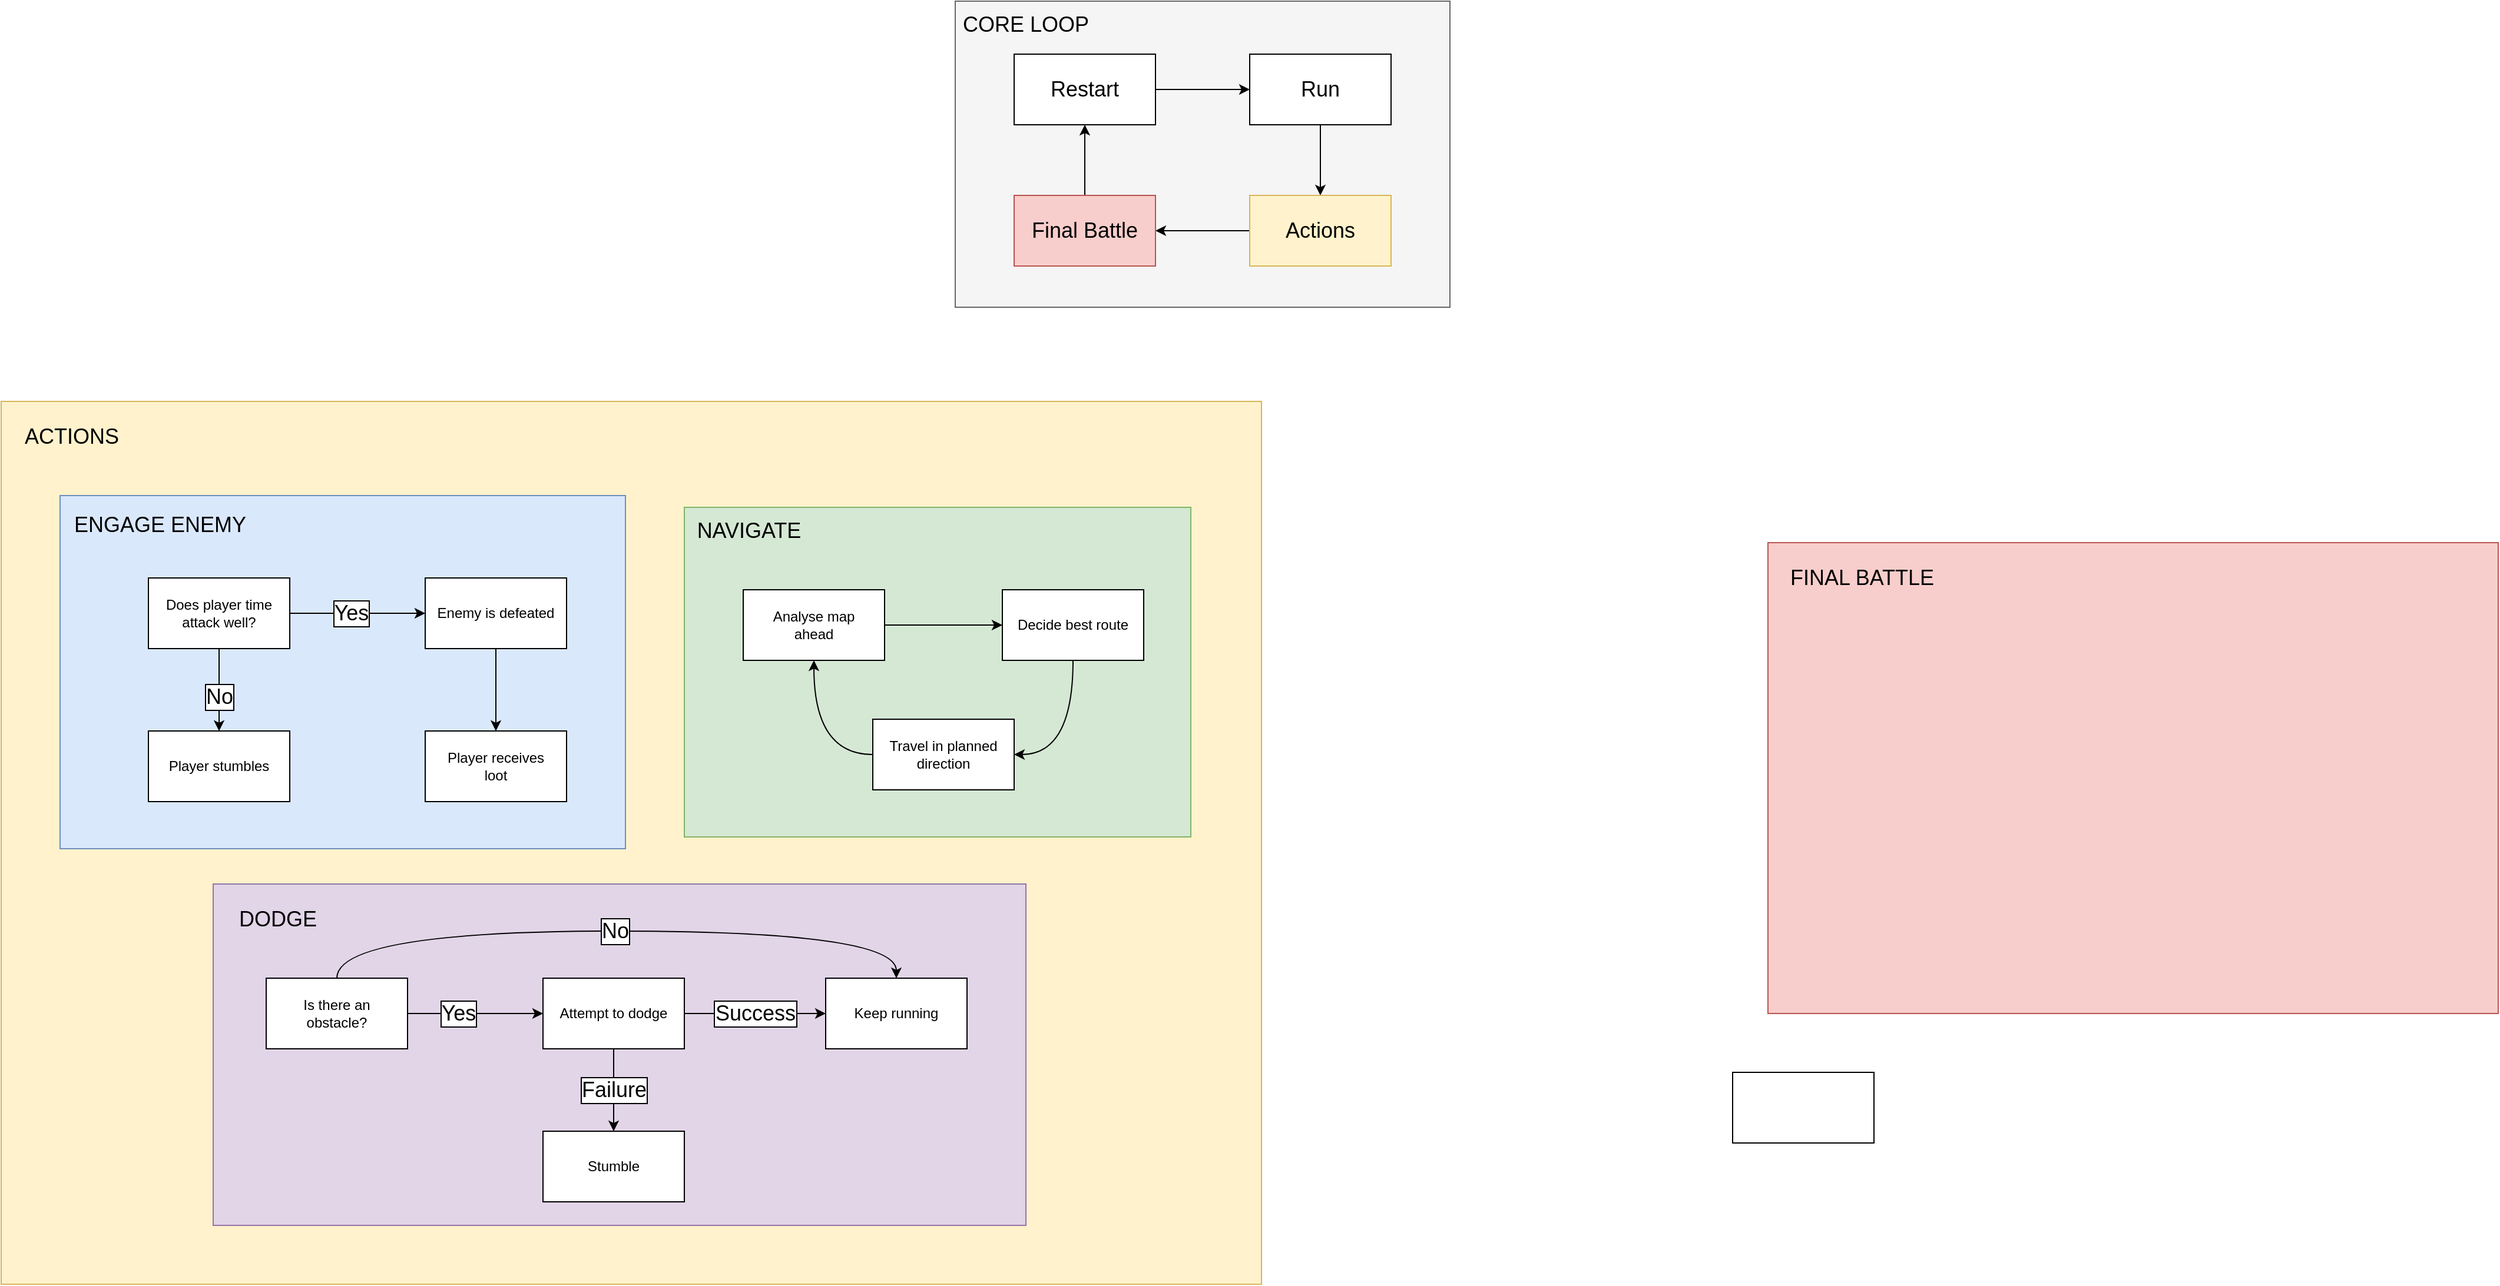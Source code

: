 <mxfile version="14.3.0" type="device"><diagram id="LxnxAv2HAhgZaUrR6hKw" name="Page-1"><mxGraphModel dx="2844" dy="1588" grid="1" gridSize="10" guides="1" tooltips="1" connect="1" arrows="1" fold="1" page="1" pageScale="1" pageWidth="850" pageHeight="1100" math="0" shadow="0"><root><mxCell id="0"/><mxCell id="1" parent="0"/><mxCell id="9tCaptpB-bCUZL_6WB5m-22" value="" style="rounded=0;whiteSpace=wrap;html=1;fillColor=#fff2cc;strokeColor=#d6b656;" vertex="1" parent="1"><mxGeometry x="20" y="470" width="1070" height="750" as="geometry"/></mxCell><mxCell id="9tCaptpB-bCUZL_6WB5m-58" value="" style="rounded=0;whiteSpace=wrap;html=1;fillColor=#e1d5e7;strokeColor=#9673a6;" vertex="1" parent="1"><mxGeometry x="200" y="880" width="690" height="290" as="geometry"/></mxCell><mxCell id="9tCaptpB-bCUZL_6WB5m-30" value="" style="rounded=0;whiteSpace=wrap;html=1;fontSize=18;fillColor=#f5f5f5;strokeColor=#666666;labelPosition=center;verticalLabelPosition=middle;align=center;verticalAlign=middle;labelBackgroundColor=none;labelBorderColor=none;fontColor=#333333;" vertex="1" parent="1"><mxGeometry x="830" y="130" width="420" height="260" as="geometry"/></mxCell><mxCell id="9tCaptpB-bCUZL_6WB5m-26" style="edgeStyle=orthogonalEdgeStyle;curved=1;orthogonalLoop=1;jettySize=auto;html=1;entryX=0.5;entryY=0;entryDx=0;entryDy=0;fontSize=19;" edge="1" parent="1" source="9tCaptpB-bCUZL_6WB5m-2" target="9tCaptpB-bCUZL_6WB5m-19"><mxGeometry relative="1" as="geometry"/></mxCell><mxCell id="9tCaptpB-bCUZL_6WB5m-2" value="Run" style="rounded=0;whiteSpace=wrap;html=1;fontSize=18;" vertex="1" parent="1"><mxGeometry x="1080" y="175" width="120" height="60" as="geometry"/></mxCell><mxCell id="9tCaptpB-bCUZL_6WB5m-27" style="edgeStyle=orthogonalEdgeStyle;curved=1;orthogonalLoop=1;jettySize=auto;html=1;fontSize=19;" edge="1" parent="1" source="9tCaptpB-bCUZL_6WB5m-19" target="9tCaptpB-bCUZL_6WB5m-21"><mxGeometry relative="1" as="geometry"/></mxCell><mxCell id="9tCaptpB-bCUZL_6WB5m-19" value="Actions" style="rounded=0;whiteSpace=wrap;html=1;fontSize=18;fillColor=#fff2cc;strokeColor=#d6b656;" vertex="1" parent="1"><mxGeometry x="1080" y="295" width="120" height="60" as="geometry"/></mxCell><mxCell id="9tCaptpB-bCUZL_6WB5m-29" style="edgeStyle=orthogonalEdgeStyle;curved=1;orthogonalLoop=1;jettySize=auto;html=1;entryX=0;entryY=0.5;entryDx=0;entryDy=0;fontSize=19;" edge="1" parent="1" source="9tCaptpB-bCUZL_6WB5m-20" target="9tCaptpB-bCUZL_6WB5m-2"><mxGeometry relative="1" as="geometry"/></mxCell><mxCell id="9tCaptpB-bCUZL_6WB5m-20" value="Restart" style="rounded=0;whiteSpace=wrap;html=1;fontSize=18;" vertex="1" parent="1"><mxGeometry x="880" y="175" width="120" height="60" as="geometry"/></mxCell><mxCell id="9tCaptpB-bCUZL_6WB5m-28" style="edgeStyle=orthogonalEdgeStyle;curved=1;orthogonalLoop=1;jettySize=auto;html=1;entryX=0.5;entryY=1;entryDx=0;entryDy=0;fontSize=19;" edge="1" parent="1" source="9tCaptpB-bCUZL_6WB5m-21" target="9tCaptpB-bCUZL_6WB5m-20"><mxGeometry relative="1" as="geometry"/></mxCell><mxCell id="9tCaptpB-bCUZL_6WB5m-21" value="Final Battle" style="rounded=0;whiteSpace=wrap;html=1;fontSize=18;fillColor=#f8cecc;strokeColor=#b85450;" vertex="1" parent="1"><mxGeometry x="880" y="295" width="120" height="60" as="geometry"/></mxCell><mxCell id="9tCaptpB-bCUZL_6WB5m-66" style="edgeStyle=orthogonalEdgeStyle;curved=1;orthogonalLoop=1;jettySize=auto;html=1;exitX=1;exitY=0.5;exitDx=0;exitDy=0;entryX=0;entryY=0.5;entryDx=0;entryDy=0;fontSize=18;" edge="1" parent="1" source="9tCaptpB-bCUZL_6WB5m-23" target="9tCaptpB-bCUZL_6WB5m-65"><mxGeometry relative="1" as="geometry"/></mxCell><mxCell id="9tCaptpB-bCUZL_6WB5m-68" value="Success" style="edgeLabel;html=1;align=center;verticalAlign=middle;resizable=0;points=[];fontSize=18;labelBorderColor=#000000;" vertex="1" connectable="0" parent="9tCaptpB-bCUZL_6WB5m-66"><mxGeometry x="-0.194" y="-3" relative="1" as="geometry"><mxPoint x="11.72" y="-3" as="offset"/></mxGeometry></mxCell><mxCell id="9tCaptpB-bCUZL_6WB5m-67" value="Failure" style="edgeStyle=orthogonalEdgeStyle;curved=1;orthogonalLoop=1;jettySize=auto;html=1;fontSize=18;labelBorderColor=#000000;" edge="1" parent="1" source="9tCaptpB-bCUZL_6WB5m-23" target="9tCaptpB-bCUZL_6WB5m-62"><mxGeometry relative="1" as="geometry"/></mxCell><mxCell id="9tCaptpB-bCUZL_6WB5m-23" value="Attempt to dodge" style="rounded=0;whiteSpace=wrap;html=1;" vertex="1" parent="1"><mxGeometry x="480" y="960" width="120" height="60" as="geometry"/></mxCell><mxCell id="9tCaptpB-bCUZL_6WB5m-24" value="" style="rounded=0;whiteSpace=wrap;html=1;fillColor=#dae8fc;strokeColor=#6c8ebf;" vertex="1" parent="1"><mxGeometry x="70" y="550" width="480" height="300" as="geometry"/></mxCell><mxCell id="9tCaptpB-bCUZL_6WB5m-63" style="edgeStyle=orthogonalEdgeStyle;curved=1;orthogonalLoop=1;jettySize=auto;html=1;exitX=1;exitY=0.5;exitDx=0;exitDy=0;fontSize=18;" edge="1" parent="1" source="9tCaptpB-bCUZL_6WB5m-25" target="9tCaptpB-bCUZL_6WB5m-23"><mxGeometry relative="1" as="geometry"/></mxCell><mxCell id="9tCaptpB-bCUZL_6WB5m-64" value="Yes" style="edgeLabel;html=1;align=center;verticalAlign=middle;resizable=0;points=[];fontSize=18;labelBorderColor=#000000;" vertex="1" connectable="0" parent="9tCaptpB-bCUZL_6WB5m-63"><mxGeometry x="-0.275" relative="1" as="geometry"><mxPoint x="1" as="offset"/></mxGeometry></mxCell><mxCell id="9tCaptpB-bCUZL_6WB5m-70" style="edgeStyle=orthogonalEdgeStyle;curved=1;orthogonalLoop=1;jettySize=auto;html=1;exitX=0.5;exitY=0;exitDx=0;exitDy=0;entryX=0.5;entryY=0;entryDx=0;entryDy=0;fontSize=18;" edge="1" parent="1" source="9tCaptpB-bCUZL_6WB5m-25" target="9tCaptpB-bCUZL_6WB5m-65"><mxGeometry relative="1" as="geometry"><Array as="points"><mxPoint x="305" y="920"/><mxPoint x="780" y="920"/></Array></mxGeometry></mxCell><mxCell id="9tCaptpB-bCUZL_6WB5m-71" value="No" style="edgeLabel;html=1;align=center;verticalAlign=middle;resizable=0;points=[];fontSize=18;labelBorderColor=#000000;" vertex="1" connectable="0" parent="9tCaptpB-bCUZL_6WB5m-70"><mxGeometry x="-0.072" relative="1" as="geometry"><mxPoint x="17.76" as="offset"/></mxGeometry></mxCell><mxCell id="9tCaptpB-bCUZL_6WB5m-25" value="Is there an&lt;br&gt;obstacle?" style="rounded=0;whiteSpace=wrap;html=1;" vertex="1" parent="1"><mxGeometry x="245" y="960" width="120" height="60" as="geometry"/></mxCell><mxCell id="9tCaptpB-bCUZL_6WB5m-31" value="CORE LOOP" style="text;html=1;strokeColor=none;fillColor=none;align=center;verticalAlign=middle;whiteSpace=wrap;rounded=0;labelBackgroundColor=none;fontSize=18;" vertex="1" parent="1"><mxGeometry x="820" y="140" width="140" height="20" as="geometry"/></mxCell><mxCell id="9tCaptpB-bCUZL_6WB5m-32" value="ENGAGE ENEMY" style="text;html=1;strokeColor=none;fillColor=none;align=center;verticalAlign=middle;whiteSpace=wrap;rounded=0;labelBackgroundColor=none;fontSize=18;" vertex="1" parent="1"><mxGeometry x="80" y="560" width="150" height="30" as="geometry"/></mxCell><mxCell id="9tCaptpB-bCUZL_6WB5m-39" style="edgeStyle=orthogonalEdgeStyle;curved=1;orthogonalLoop=1;jettySize=auto;html=1;entryX=0;entryY=0.5;entryDx=0;entryDy=0;fontSize=18;" edge="1" parent="1" source="9tCaptpB-bCUZL_6WB5m-33" target="9tCaptpB-bCUZL_6WB5m-34"><mxGeometry relative="1" as="geometry"/></mxCell><mxCell id="9tCaptpB-bCUZL_6WB5m-40" value="Yes" style="edgeLabel;html=1;align=center;verticalAlign=middle;resizable=0;points=[];fontSize=18;labelBorderColor=#000000;" vertex="1" connectable="0" parent="9tCaptpB-bCUZL_6WB5m-39"><mxGeometry x="-0.161" y="2" relative="1" as="geometry"><mxPoint x="4.17" y="2" as="offset"/></mxGeometry></mxCell><mxCell id="9tCaptpB-bCUZL_6WB5m-42" style="edgeStyle=orthogonalEdgeStyle;curved=1;orthogonalLoop=1;jettySize=auto;html=1;exitX=0.5;exitY=1;exitDx=0;exitDy=0;entryX=0.5;entryY=0;entryDx=0;entryDy=0;fontSize=18;" edge="1" parent="1" source="9tCaptpB-bCUZL_6WB5m-33" target="9tCaptpB-bCUZL_6WB5m-41"><mxGeometry relative="1" as="geometry"/></mxCell><mxCell id="9tCaptpB-bCUZL_6WB5m-43" value="No" style="edgeLabel;html=1;align=center;verticalAlign=middle;resizable=0;points=[];fontSize=18;labelBorderColor=#000000;" vertex="1" connectable="0" parent="9tCaptpB-bCUZL_6WB5m-42"><mxGeometry x="-0.236" y="1" relative="1" as="geometry"><mxPoint x="-1" y="14.17" as="offset"/></mxGeometry></mxCell><mxCell id="9tCaptpB-bCUZL_6WB5m-33" value="Does player time&lt;br&gt;attack well?" style="rounded=0;whiteSpace=wrap;html=1;" vertex="1" parent="1"><mxGeometry x="145" y="620" width="120" height="60" as="geometry"/></mxCell><mxCell id="9tCaptpB-bCUZL_6WB5m-46" style="edgeStyle=orthogonalEdgeStyle;curved=1;orthogonalLoop=1;jettySize=auto;html=1;entryX=0.5;entryY=0;entryDx=0;entryDy=0;fontSize=18;" edge="1" parent="1" source="9tCaptpB-bCUZL_6WB5m-34" target="9tCaptpB-bCUZL_6WB5m-45"><mxGeometry relative="1" as="geometry"/></mxCell><mxCell id="9tCaptpB-bCUZL_6WB5m-34" value="Enemy is defeated" style="rounded=0;whiteSpace=wrap;html=1;" vertex="1" parent="1"><mxGeometry x="380" y="620" width="120" height="60" as="geometry"/></mxCell><mxCell id="9tCaptpB-bCUZL_6WB5m-35" value="ACTIONS" style="text;html=1;strokeColor=none;fillColor=none;align=center;verticalAlign=middle;whiteSpace=wrap;rounded=0;labelBackgroundColor=none;fontSize=18;" vertex="1" parent="1"><mxGeometry x="30" y="490" width="100" height="20" as="geometry"/></mxCell><mxCell id="9tCaptpB-bCUZL_6WB5m-41" value="Player stumbles" style="rounded=0;whiteSpace=wrap;html=1;" vertex="1" parent="1"><mxGeometry x="145" y="750" width="120" height="60" as="geometry"/></mxCell><mxCell id="9tCaptpB-bCUZL_6WB5m-45" value="Player receives&lt;br&gt;loot" style="rounded=0;whiteSpace=wrap;html=1;" vertex="1" parent="1"><mxGeometry x="380" y="750" width="120" height="60" as="geometry"/></mxCell><mxCell id="9tCaptpB-bCUZL_6WB5m-48" value="" style="rounded=0;whiteSpace=wrap;html=1;fillColor=#d5e8d4;strokeColor=#82b366;" vertex="1" parent="1"><mxGeometry x="600" y="560" width="430" height="280" as="geometry"/></mxCell><mxCell id="9tCaptpB-bCUZL_6WB5m-50" value="NAVIGATE" style="text;html=1;strokeColor=none;fillColor=none;align=center;verticalAlign=middle;whiteSpace=wrap;rounded=0;labelBackgroundColor=none;fontSize=18;" vertex="1" parent="1"><mxGeometry x="600" y="570" width="110" height="20" as="geometry"/></mxCell><mxCell id="9tCaptpB-bCUZL_6WB5m-54" style="edgeStyle=orthogonalEdgeStyle;curved=1;orthogonalLoop=1;jettySize=auto;html=1;entryX=0;entryY=0.5;entryDx=0;entryDy=0;fontSize=18;" edge="1" parent="1" source="9tCaptpB-bCUZL_6WB5m-51" target="9tCaptpB-bCUZL_6WB5m-52"><mxGeometry relative="1" as="geometry"/></mxCell><mxCell id="9tCaptpB-bCUZL_6WB5m-51" value="Analyse map&lt;br&gt;ahead" style="rounded=0;whiteSpace=wrap;html=1;" vertex="1" parent="1"><mxGeometry x="650" y="630" width="120" height="60" as="geometry"/></mxCell><mxCell id="9tCaptpB-bCUZL_6WB5m-55" style="edgeStyle=orthogonalEdgeStyle;curved=1;orthogonalLoop=1;jettySize=auto;html=1;exitX=0.5;exitY=1;exitDx=0;exitDy=0;entryX=1;entryY=0.5;entryDx=0;entryDy=0;fontSize=18;" edge="1" parent="1" source="9tCaptpB-bCUZL_6WB5m-52" target="9tCaptpB-bCUZL_6WB5m-53"><mxGeometry relative="1" as="geometry"/></mxCell><mxCell id="9tCaptpB-bCUZL_6WB5m-52" value="Decide best route" style="rounded=0;whiteSpace=wrap;html=1;" vertex="1" parent="1"><mxGeometry x="870" y="630" width="120" height="60" as="geometry"/></mxCell><mxCell id="9tCaptpB-bCUZL_6WB5m-56" style="edgeStyle=orthogonalEdgeStyle;curved=1;orthogonalLoop=1;jettySize=auto;html=1;exitX=0;exitY=0.5;exitDx=0;exitDy=0;entryX=0.5;entryY=1;entryDx=0;entryDy=0;fontSize=18;" edge="1" parent="1" source="9tCaptpB-bCUZL_6WB5m-53" target="9tCaptpB-bCUZL_6WB5m-51"><mxGeometry relative="1" as="geometry"/></mxCell><mxCell id="9tCaptpB-bCUZL_6WB5m-53" value="Travel in planned&lt;br&gt;direction" style="rounded=0;whiteSpace=wrap;html=1;" vertex="1" parent="1"><mxGeometry x="760" y="740" width="120" height="60" as="geometry"/></mxCell><mxCell id="9tCaptpB-bCUZL_6WB5m-59" value="DODGE" style="text;html=1;strokeColor=none;fillColor=none;align=center;verticalAlign=middle;whiteSpace=wrap;rounded=0;labelBackgroundColor=none;fontSize=18;" vertex="1" parent="1"><mxGeometry x="200" y="900" width="110" height="20" as="geometry"/></mxCell><mxCell id="9tCaptpB-bCUZL_6WB5m-61" value="" style="rounded=0;whiteSpace=wrap;html=1;" vertex="1" parent="1"><mxGeometry x="1490" y="1040" width="120" height="60" as="geometry"/></mxCell><mxCell id="9tCaptpB-bCUZL_6WB5m-62" value="Stumble" style="rounded=0;whiteSpace=wrap;html=1;" vertex="1" parent="1"><mxGeometry x="480" y="1090" width="120" height="60" as="geometry"/></mxCell><mxCell id="9tCaptpB-bCUZL_6WB5m-65" value="Keep running" style="rounded=0;whiteSpace=wrap;html=1;" vertex="1" parent="1"><mxGeometry x="720" y="960" width="120" height="60" as="geometry"/></mxCell><mxCell id="9tCaptpB-bCUZL_6WB5m-72" value="" style="rounded=0;whiteSpace=wrap;html=1;fillColor=#f8cecc;strokeColor=#b85450;" vertex="1" parent="1"><mxGeometry x="1520" y="590" width="620" height="400" as="geometry"/></mxCell><mxCell id="9tCaptpB-bCUZL_6WB5m-73" value="FINAL BATTLE" style="text;html=1;strokeColor=none;fillColor=none;align=center;verticalAlign=middle;whiteSpace=wrap;rounded=0;labelBackgroundColor=none;fontSize=18;" vertex="1" parent="1"><mxGeometry x="1500" y="610" width="200" height="20" as="geometry"/></mxCell></root></mxGraphModel></diagram></mxfile>